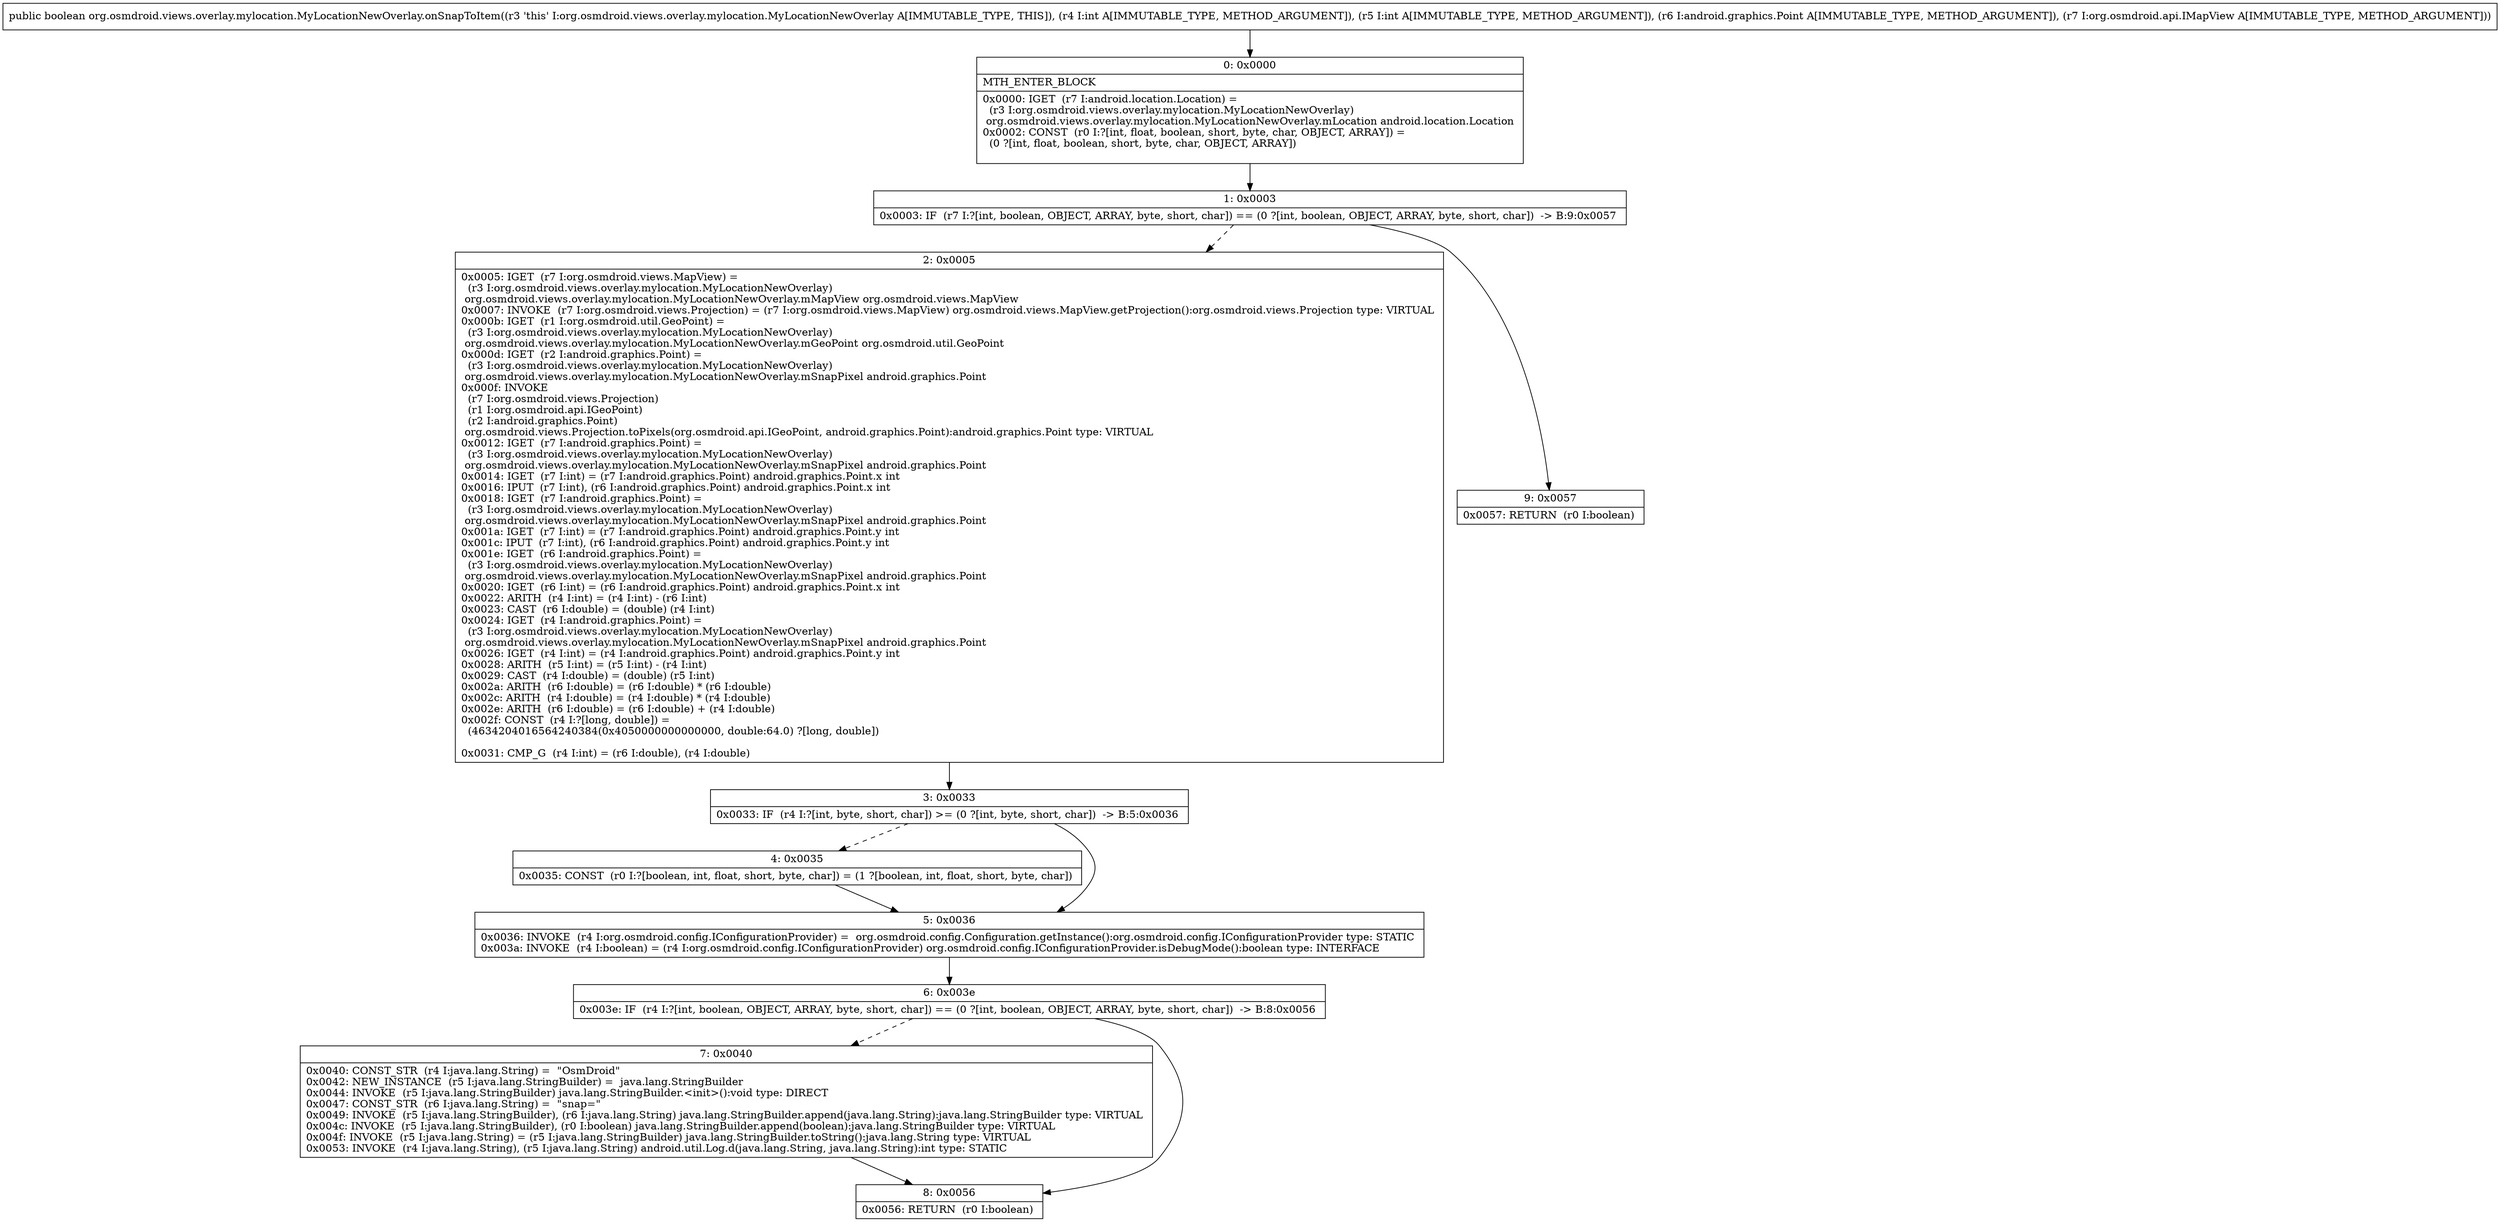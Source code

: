 digraph "CFG fororg.osmdroid.views.overlay.mylocation.MyLocationNewOverlay.onSnapToItem(IILandroid\/graphics\/Point;Lorg\/osmdroid\/api\/IMapView;)Z" {
Node_0 [shape=record,label="{0\:\ 0x0000|MTH_ENTER_BLOCK\l|0x0000: IGET  (r7 I:android.location.Location) = \l  (r3 I:org.osmdroid.views.overlay.mylocation.MyLocationNewOverlay)\l org.osmdroid.views.overlay.mylocation.MyLocationNewOverlay.mLocation android.location.Location \l0x0002: CONST  (r0 I:?[int, float, boolean, short, byte, char, OBJECT, ARRAY]) = \l  (0 ?[int, float, boolean, short, byte, char, OBJECT, ARRAY])\l \l}"];
Node_1 [shape=record,label="{1\:\ 0x0003|0x0003: IF  (r7 I:?[int, boolean, OBJECT, ARRAY, byte, short, char]) == (0 ?[int, boolean, OBJECT, ARRAY, byte, short, char])  \-\> B:9:0x0057 \l}"];
Node_2 [shape=record,label="{2\:\ 0x0005|0x0005: IGET  (r7 I:org.osmdroid.views.MapView) = \l  (r3 I:org.osmdroid.views.overlay.mylocation.MyLocationNewOverlay)\l org.osmdroid.views.overlay.mylocation.MyLocationNewOverlay.mMapView org.osmdroid.views.MapView \l0x0007: INVOKE  (r7 I:org.osmdroid.views.Projection) = (r7 I:org.osmdroid.views.MapView) org.osmdroid.views.MapView.getProjection():org.osmdroid.views.Projection type: VIRTUAL \l0x000b: IGET  (r1 I:org.osmdroid.util.GeoPoint) = \l  (r3 I:org.osmdroid.views.overlay.mylocation.MyLocationNewOverlay)\l org.osmdroid.views.overlay.mylocation.MyLocationNewOverlay.mGeoPoint org.osmdroid.util.GeoPoint \l0x000d: IGET  (r2 I:android.graphics.Point) = \l  (r3 I:org.osmdroid.views.overlay.mylocation.MyLocationNewOverlay)\l org.osmdroid.views.overlay.mylocation.MyLocationNewOverlay.mSnapPixel android.graphics.Point \l0x000f: INVOKE  \l  (r7 I:org.osmdroid.views.Projection)\l  (r1 I:org.osmdroid.api.IGeoPoint)\l  (r2 I:android.graphics.Point)\l org.osmdroid.views.Projection.toPixels(org.osmdroid.api.IGeoPoint, android.graphics.Point):android.graphics.Point type: VIRTUAL \l0x0012: IGET  (r7 I:android.graphics.Point) = \l  (r3 I:org.osmdroid.views.overlay.mylocation.MyLocationNewOverlay)\l org.osmdroid.views.overlay.mylocation.MyLocationNewOverlay.mSnapPixel android.graphics.Point \l0x0014: IGET  (r7 I:int) = (r7 I:android.graphics.Point) android.graphics.Point.x int \l0x0016: IPUT  (r7 I:int), (r6 I:android.graphics.Point) android.graphics.Point.x int \l0x0018: IGET  (r7 I:android.graphics.Point) = \l  (r3 I:org.osmdroid.views.overlay.mylocation.MyLocationNewOverlay)\l org.osmdroid.views.overlay.mylocation.MyLocationNewOverlay.mSnapPixel android.graphics.Point \l0x001a: IGET  (r7 I:int) = (r7 I:android.graphics.Point) android.graphics.Point.y int \l0x001c: IPUT  (r7 I:int), (r6 I:android.graphics.Point) android.graphics.Point.y int \l0x001e: IGET  (r6 I:android.graphics.Point) = \l  (r3 I:org.osmdroid.views.overlay.mylocation.MyLocationNewOverlay)\l org.osmdroid.views.overlay.mylocation.MyLocationNewOverlay.mSnapPixel android.graphics.Point \l0x0020: IGET  (r6 I:int) = (r6 I:android.graphics.Point) android.graphics.Point.x int \l0x0022: ARITH  (r4 I:int) = (r4 I:int) \- (r6 I:int) \l0x0023: CAST  (r6 I:double) = (double) (r4 I:int) \l0x0024: IGET  (r4 I:android.graphics.Point) = \l  (r3 I:org.osmdroid.views.overlay.mylocation.MyLocationNewOverlay)\l org.osmdroid.views.overlay.mylocation.MyLocationNewOverlay.mSnapPixel android.graphics.Point \l0x0026: IGET  (r4 I:int) = (r4 I:android.graphics.Point) android.graphics.Point.y int \l0x0028: ARITH  (r5 I:int) = (r5 I:int) \- (r4 I:int) \l0x0029: CAST  (r4 I:double) = (double) (r5 I:int) \l0x002a: ARITH  (r6 I:double) = (r6 I:double) * (r6 I:double) \l0x002c: ARITH  (r4 I:double) = (r4 I:double) * (r4 I:double) \l0x002e: ARITH  (r6 I:double) = (r6 I:double) + (r4 I:double) \l0x002f: CONST  (r4 I:?[long, double]) = \l  (4634204016564240384(0x4050000000000000, double:64.0) ?[long, double])\l \l0x0031: CMP_G  (r4 I:int) = (r6 I:double), (r4 I:double) \l}"];
Node_3 [shape=record,label="{3\:\ 0x0033|0x0033: IF  (r4 I:?[int, byte, short, char]) \>= (0 ?[int, byte, short, char])  \-\> B:5:0x0036 \l}"];
Node_4 [shape=record,label="{4\:\ 0x0035|0x0035: CONST  (r0 I:?[boolean, int, float, short, byte, char]) = (1 ?[boolean, int, float, short, byte, char]) \l}"];
Node_5 [shape=record,label="{5\:\ 0x0036|0x0036: INVOKE  (r4 I:org.osmdroid.config.IConfigurationProvider) =  org.osmdroid.config.Configuration.getInstance():org.osmdroid.config.IConfigurationProvider type: STATIC \l0x003a: INVOKE  (r4 I:boolean) = (r4 I:org.osmdroid.config.IConfigurationProvider) org.osmdroid.config.IConfigurationProvider.isDebugMode():boolean type: INTERFACE \l}"];
Node_6 [shape=record,label="{6\:\ 0x003e|0x003e: IF  (r4 I:?[int, boolean, OBJECT, ARRAY, byte, short, char]) == (0 ?[int, boolean, OBJECT, ARRAY, byte, short, char])  \-\> B:8:0x0056 \l}"];
Node_7 [shape=record,label="{7\:\ 0x0040|0x0040: CONST_STR  (r4 I:java.lang.String) =  \"OsmDroid\" \l0x0042: NEW_INSTANCE  (r5 I:java.lang.StringBuilder) =  java.lang.StringBuilder \l0x0044: INVOKE  (r5 I:java.lang.StringBuilder) java.lang.StringBuilder.\<init\>():void type: DIRECT \l0x0047: CONST_STR  (r6 I:java.lang.String) =  \"snap=\" \l0x0049: INVOKE  (r5 I:java.lang.StringBuilder), (r6 I:java.lang.String) java.lang.StringBuilder.append(java.lang.String):java.lang.StringBuilder type: VIRTUAL \l0x004c: INVOKE  (r5 I:java.lang.StringBuilder), (r0 I:boolean) java.lang.StringBuilder.append(boolean):java.lang.StringBuilder type: VIRTUAL \l0x004f: INVOKE  (r5 I:java.lang.String) = (r5 I:java.lang.StringBuilder) java.lang.StringBuilder.toString():java.lang.String type: VIRTUAL \l0x0053: INVOKE  (r4 I:java.lang.String), (r5 I:java.lang.String) android.util.Log.d(java.lang.String, java.lang.String):int type: STATIC \l}"];
Node_8 [shape=record,label="{8\:\ 0x0056|0x0056: RETURN  (r0 I:boolean) \l}"];
Node_9 [shape=record,label="{9\:\ 0x0057|0x0057: RETURN  (r0 I:boolean) \l}"];
MethodNode[shape=record,label="{public boolean org.osmdroid.views.overlay.mylocation.MyLocationNewOverlay.onSnapToItem((r3 'this' I:org.osmdroid.views.overlay.mylocation.MyLocationNewOverlay A[IMMUTABLE_TYPE, THIS]), (r4 I:int A[IMMUTABLE_TYPE, METHOD_ARGUMENT]), (r5 I:int A[IMMUTABLE_TYPE, METHOD_ARGUMENT]), (r6 I:android.graphics.Point A[IMMUTABLE_TYPE, METHOD_ARGUMENT]), (r7 I:org.osmdroid.api.IMapView A[IMMUTABLE_TYPE, METHOD_ARGUMENT])) }"];
MethodNode -> Node_0;
Node_0 -> Node_1;
Node_1 -> Node_2[style=dashed];
Node_1 -> Node_9;
Node_2 -> Node_3;
Node_3 -> Node_4[style=dashed];
Node_3 -> Node_5;
Node_4 -> Node_5;
Node_5 -> Node_6;
Node_6 -> Node_7[style=dashed];
Node_6 -> Node_8;
Node_7 -> Node_8;
}

